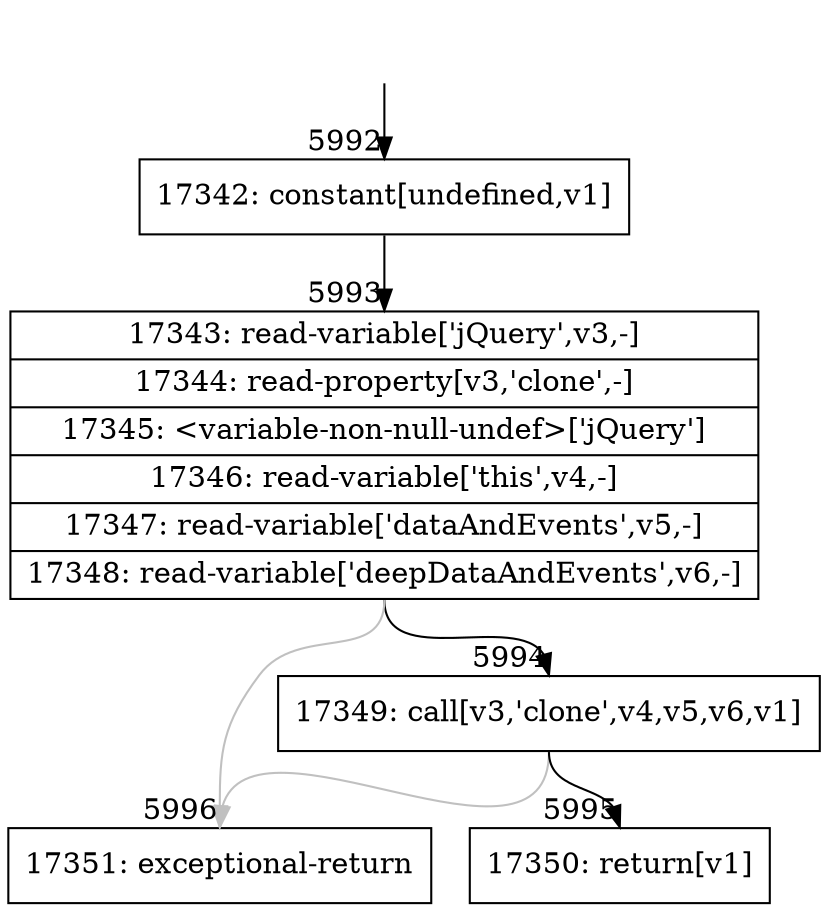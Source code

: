 digraph {
rankdir="TD"
BB_entry397[shape=none,label=""];
BB_entry397 -> BB5992 [tailport=s, headport=n, headlabel="    5992"]
BB5992 [shape=record label="{17342: constant[undefined,v1]}" ] 
BB5992 -> BB5993 [tailport=s, headport=n, headlabel="      5993"]
BB5993 [shape=record label="{17343: read-variable['jQuery',v3,-]|17344: read-property[v3,'clone',-]|17345: \<variable-non-null-undef\>['jQuery']|17346: read-variable['this',v4,-]|17347: read-variable['dataAndEvents',v5,-]|17348: read-variable['deepDataAndEvents',v6,-]}" ] 
BB5993 -> BB5994 [tailport=s, headport=n, headlabel="      5994"]
BB5993 -> BB5996 [tailport=s, headport=n, color=gray, headlabel="      5996"]
BB5994 [shape=record label="{17349: call[v3,'clone',v4,v5,v6,v1]}" ] 
BB5994 -> BB5995 [tailport=s, headport=n, headlabel="      5995"]
BB5994 -> BB5996 [tailport=s, headport=n, color=gray]
BB5995 [shape=record label="{17350: return[v1]}" ] 
BB5996 [shape=record label="{17351: exceptional-return}" ] 
}
